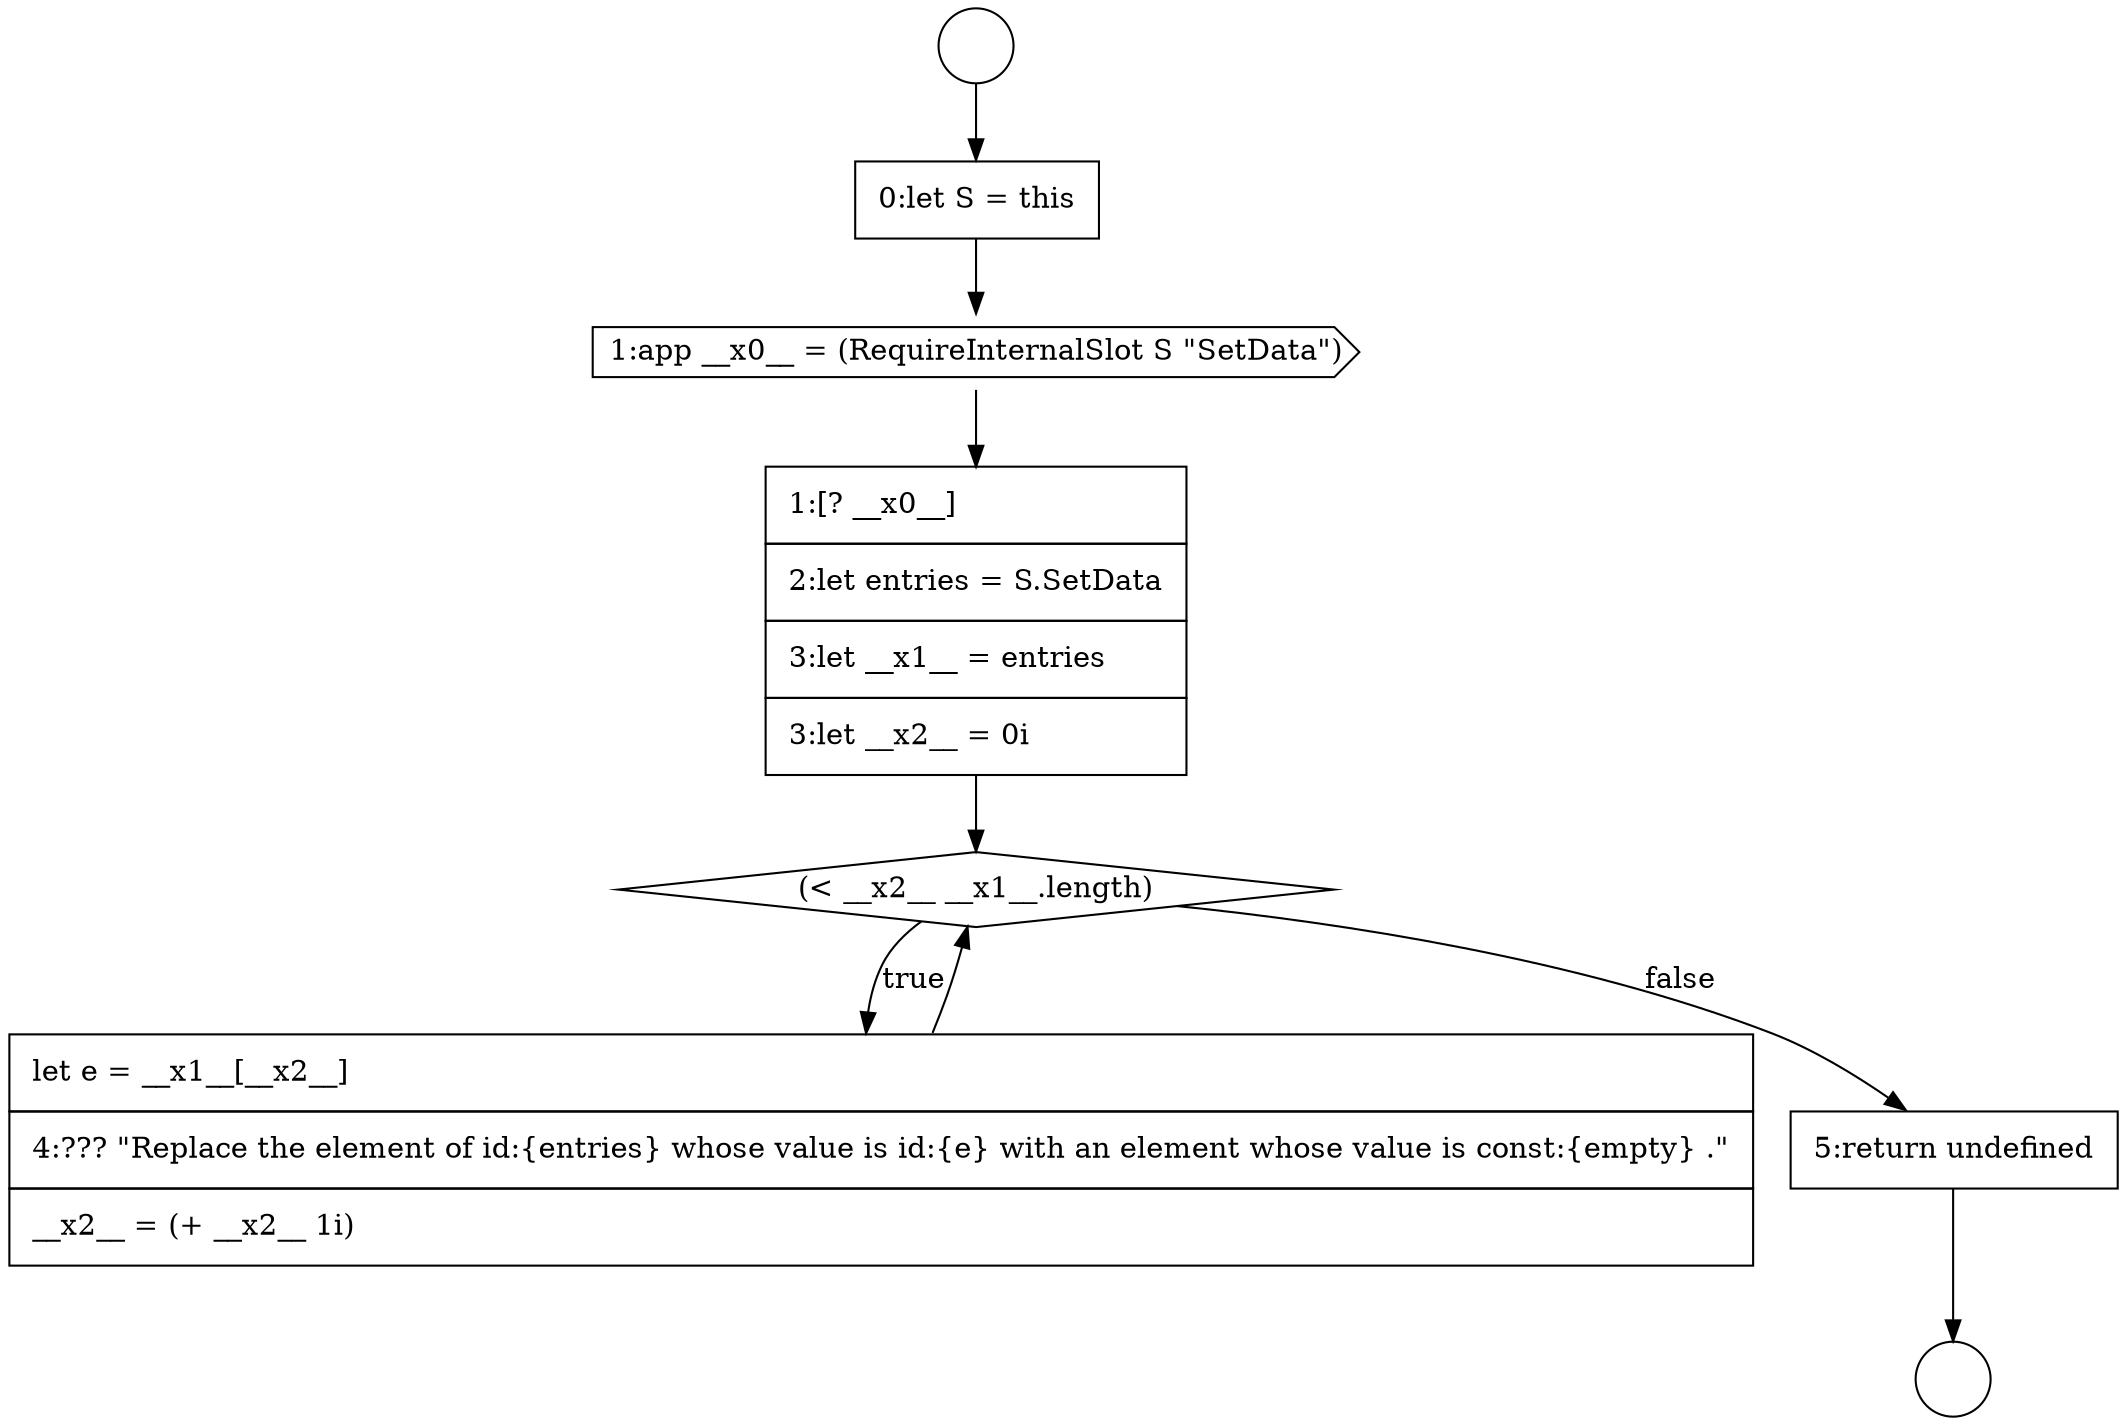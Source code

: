 digraph {
  node17126 [shape=circle label=" " color="black" fillcolor="white" style=filled]
  node17132 [shape=none, margin=0, label=<<font color="black">
    <table border="0" cellborder="1" cellspacing="0" cellpadding="10">
      <tr><td align="left">let e = __x1__[__x2__]</td></tr>
      <tr><td align="left">4:??? &quot;Replace the element of id:{entries} whose value is id:{e} with an element whose value is const:{empty} .&quot;</td></tr>
      <tr><td align="left">__x2__ = (+ __x2__ 1i)</td></tr>
    </table>
  </font>> color="black" fillcolor="white" style=filled]
  node17129 [shape=cds, label=<<font color="black">1:app __x0__ = (RequireInternalSlot S &quot;SetData&quot;)</font>> color="black" fillcolor="white" style=filled]
  node17133 [shape=none, margin=0, label=<<font color="black">
    <table border="0" cellborder="1" cellspacing="0" cellpadding="10">
      <tr><td align="left">5:return undefined</td></tr>
    </table>
  </font>> color="black" fillcolor="white" style=filled]
  node17130 [shape=none, margin=0, label=<<font color="black">
    <table border="0" cellborder="1" cellspacing="0" cellpadding="10">
      <tr><td align="left">1:[? __x0__]</td></tr>
      <tr><td align="left">2:let entries = S.SetData</td></tr>
      <tr><td align="left">3:let __x1__ = entries</td></tr>
      <tr><td align="left">3:let __x2__ = 0i</td></tr>
    </table>
  </font>> color="black" fillcolor="white" style=filled]
  node17128 [shape=none, margin=0, label=<<font color="black">
    <table border="0" cellborder="1" cellspacing="0" cellpadding="10">
      <tr><td align="left">0:let S = this</td></tr>
    </table>
  </font>> color="black" fillcolor="white" style=filled]
  node17127 [shape=circle label=" " color="black" fillcolor="white" style=filled]
  node17131 [shape=diamond, label=<<font color="black">(&lt; __x2__ __x1__.length)</font>> color="black" fillcolor="white" style=filled]
  node17131 -> node17132 [label=<<font color="black">true</font>> color="black"]
  node17131 -> node17133 [label=<<font color="black">false</font>> color="black"]
  node17133 -> node17127 [ color="black"]
  node17128 -> node17129 [ color="black"]
  node17130 -> node17131 [ color="black"]
  node17132 -> node17131 [ color="black"]
  node17129 -> node17130 [ color="black"]
  node17126 -> node17128 [ color="black"]
}
